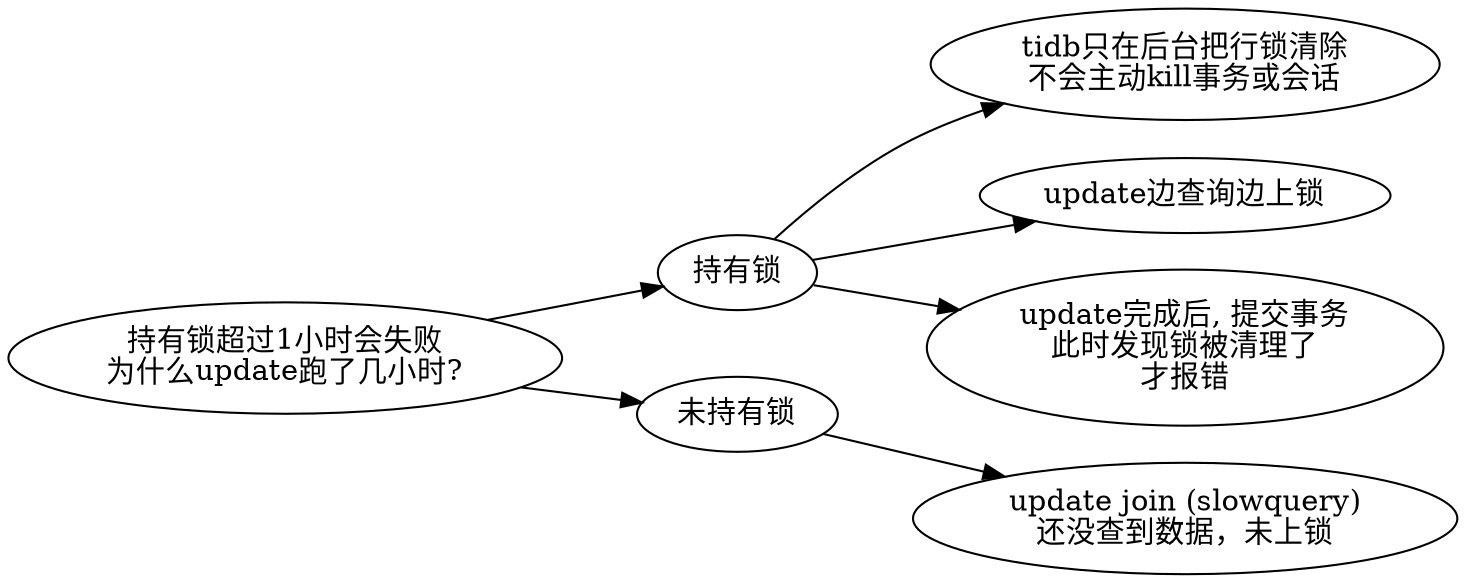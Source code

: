 digraph {
    graph [rankdir="LR"]
    "持有锁超过1小时会失败\n为什么update跑了几小时?" -> {"持有锁" "未持有锁"}
    
    "持有锁" -> {"tidb只在后台把行锁清除\n不会主动kill事务或会话" "update边查询边上锁" "update完成后, 提交事务\n此时发现锁被清理了\n才报错" }

    "未持有锁" -> "update join (slowquery)\n还没查到数据，未上锁"

}


















